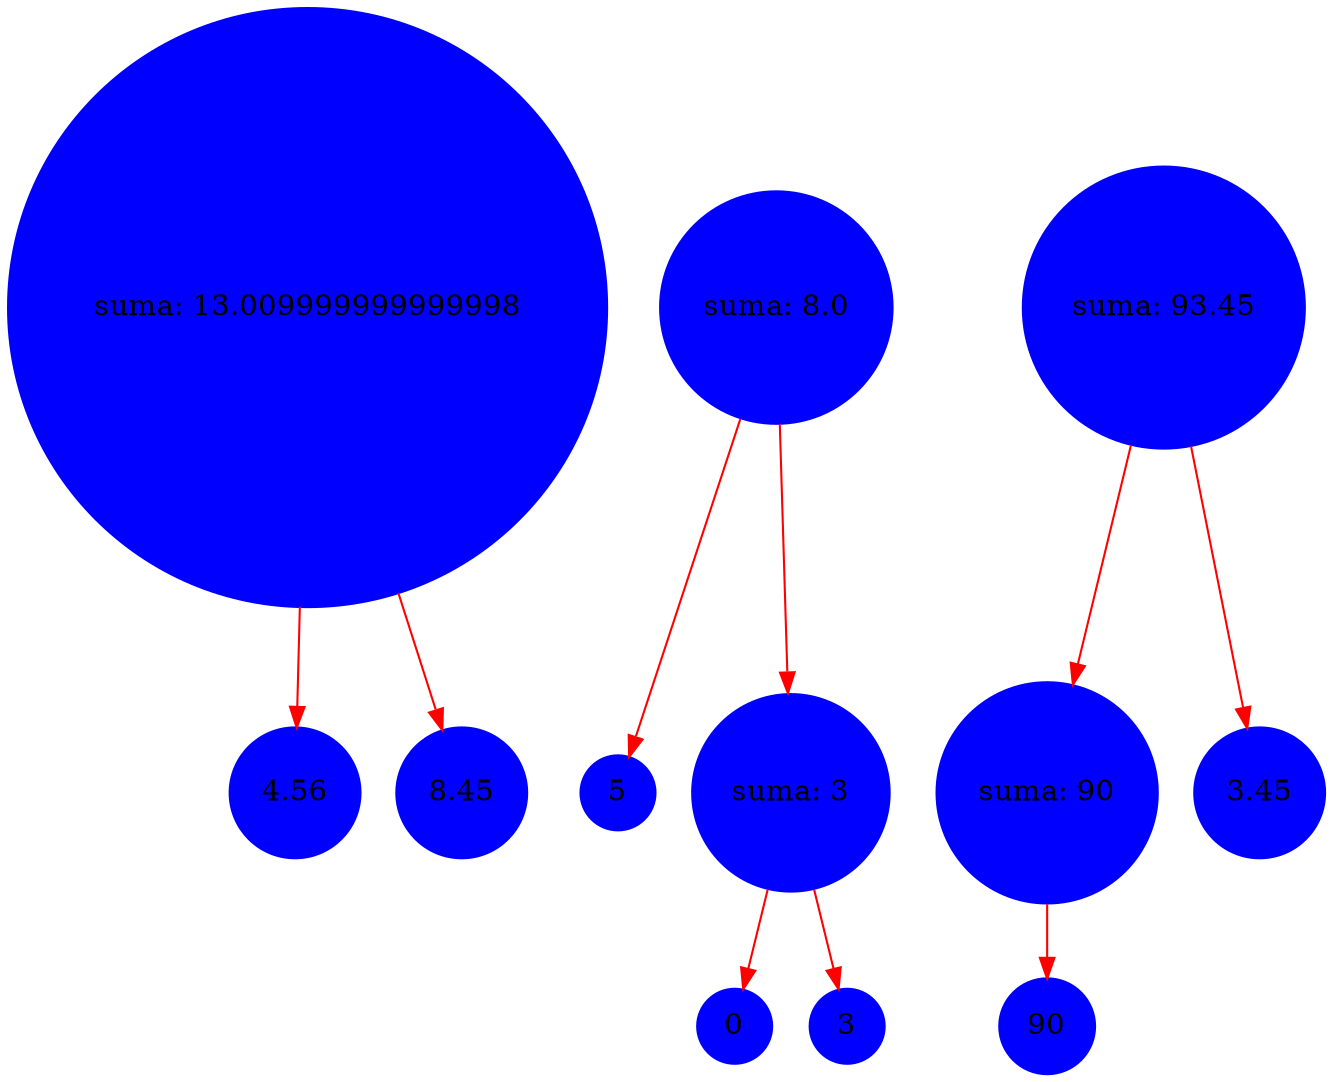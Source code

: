 digraph {
	rankdir=TB
	4.56 [shape=circle style=filled color = blue]
 	suma1 -> 4.56 [shape=record color=red]
	8.45 [shape=circle style=filled color = blue]
 	suma1 -> 8.45 [shape=record color=red]
	suma1 [shape=circle style=filled color = blue, label=<suma: 13.009999999999998>]
 	5 [shape=circle style=filled color = blue]
 	suma2 -> 5 [shape=record color=red]
	0 [shape=circle style=filled color = blue]
 	suma102 -> 0 [shape=record color=red]
	3 [shape=circle style=filled color = blue]
 	suma102 -> 3 [shape=record color=red]
	suma102 [shape=circle style=filled color = blue, label=<suma: 3>]
 	suma2 -> suma102 [shape=record color=red]
	suma2 [shape=circle style=filled color = blue, label=<suma: 8.0>]
 	90 [shape=circle style=filled color = blue]
 	suma103 -> 90 [shape=record color=red]
	suma103 [shape=circle style=filled color = blue, label=<suma: 90>]
 	suma3 -> suma103 [shape=record color=red]
	3.45 [shape=circle style=filled color = blue]
 	suma3 -> 3.45 [shape=record color=red]
	suma3 [shape=circle style=filled color = blue, label=<suma: 93.45>]
 }
